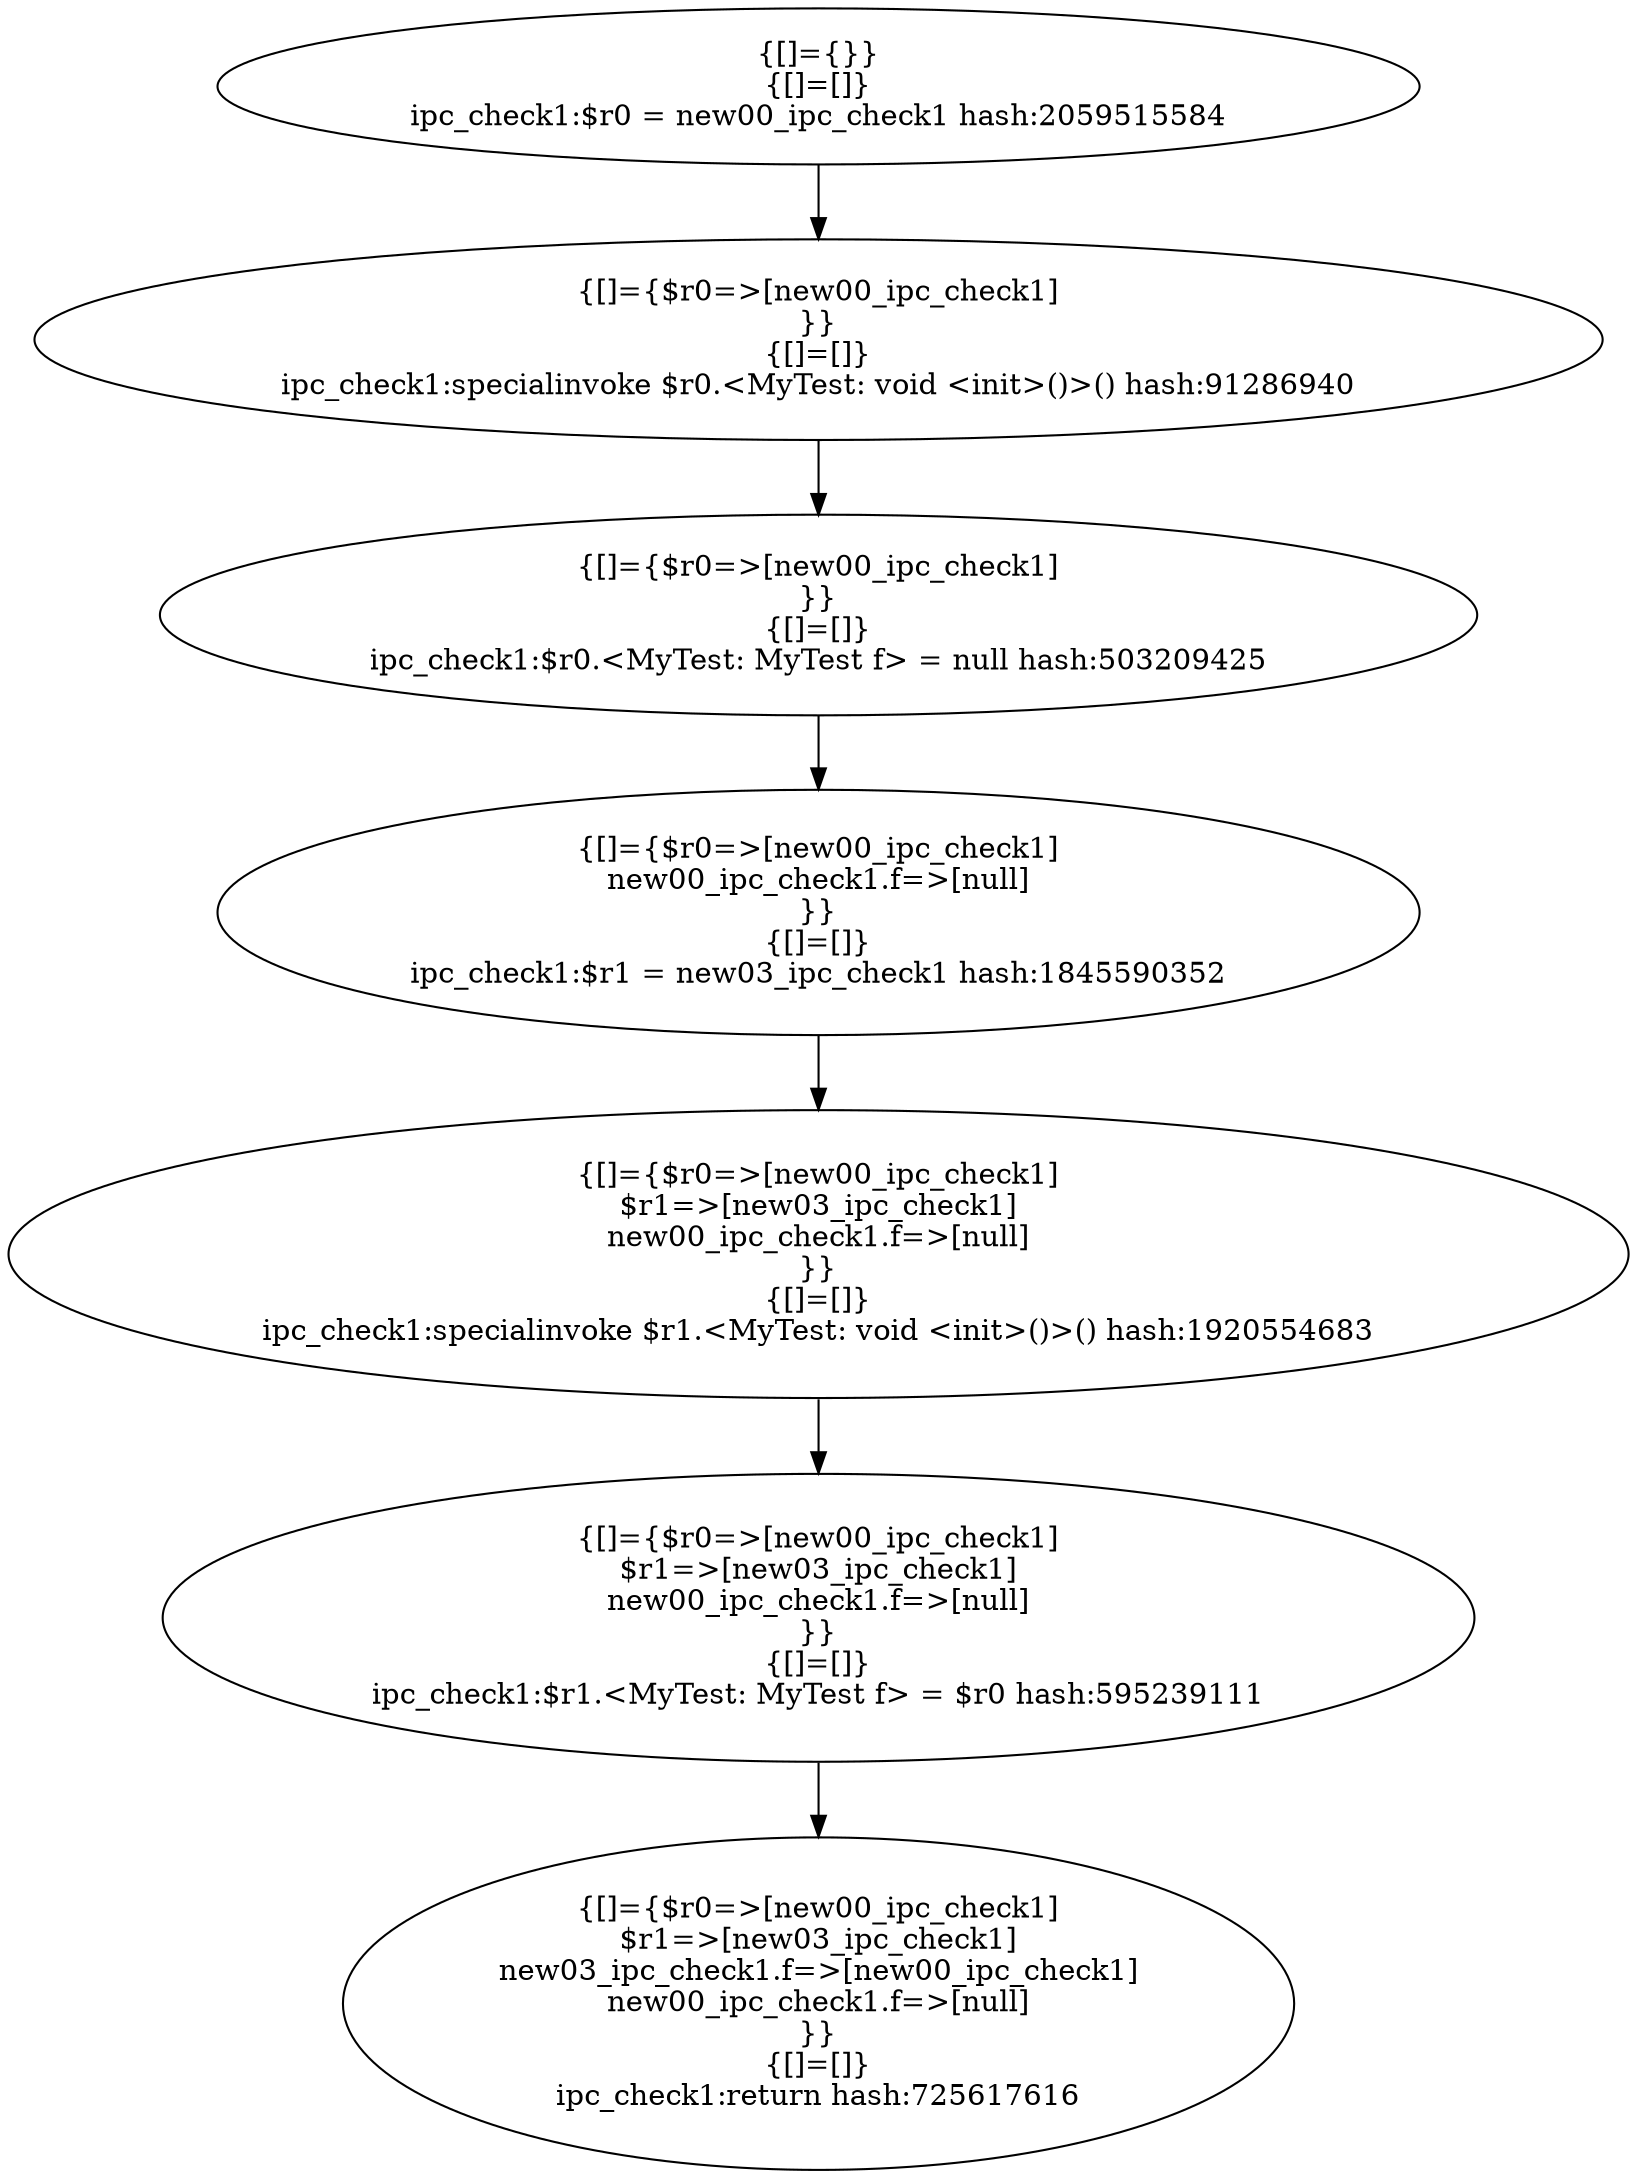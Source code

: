 digraph "./target2-mine/MyTest.ipc_check1" {
    "{[]={}}
{[]=[]}
ipc_check1:$r0 = new00_ipc_check1 hash:2059515584";
    "{[]={$r0=>[new00_ipc_check1]
}}
{[]=[]}
ipc_check1:specialinvoke $r0.<MyTest: void <init>()>() hash:91286940";
    "{[]={$r0=>[new00_ipc_check1]
}}
{[]=[]}
ipc_check1:$r0.<MyTest: MyTest f> = null hash:503209425";
    "{[]={$r0=>[new00_ipc_check1]
new00_ipc_check1.f=>[null]
}}
{[]=[]}
ipc_check1:$r1 = new03_ipc_check1 hash:1845590352";
    "{[]={$r0=>[new00_ipc_check1]
$r1=>[new03_ipc_check1]
new00_ipc_check1.f=>[null]
}}
{[]=[]}
ipc_check1:specialinvoke $r1.<MyTest: void <init>()>() hash:1920554683";
    "{[]={$r0=>[new00_ipc_check1]
$r1=>[new03_ipc_check1]
new00_ipc_check1.f=>[null]
}}
{[]=[]}
ipc_check1:$r1.<MyTest: MyTest f> = $r0 hash:595239111";
    "{[]={$r0=>[new00_ipc_check1]
$r1=>[new03_ipc_check1]
new03_ipc_check1.f=>[new00_ipc_check1]
new00_ipc_check1.f=>[null]
}}
{[]=[]}
ipc_check1:return hash:725617616";
    "{[]={}}
{[]=[]}
ipc_check1:$r0 = new00_ipc_check1 hash:2059515584"->"{[]={$r0=>[new00_ipc_check1]
}}
{[]=[]}
ipc_check1:specialinvoke $r0.<MyTest: void <init>()>() hash:91286940";
    "{[]={$r0=>[new00_ipc_check1]
}}
{[]=[]}
ipc_check1:specialinvoke $r0.<MyTest: void <init>()>() hash:91286940"->"{[]={$r0=>[new00_ipc_check1]
}}
{[]=[]}
ipc_check1:$r0.<MyTest: MyTest f> = null hash:503209425";
    "{[]={$r0=>[new00_ipc_check1]
}}
{[]=[]}
ipc_check1:$r0.<MyTest: MyTest f> = null hash:503209425"->"{[]={$r0=>[new00_ipc_check1]
new00_ipc_check1.f=>[null]
}}
{[]=[]}
ipc_check1:$r1 = new03_ipc_check1 hash:1845590352";
    "{[]={$r0=>[new00_ipc_check1]
new00_ipc_check1.f=>[null]
}}
{[]=[]}
ipc_check1:$r1 = new03_ipc_check1 hash:1845590352"->"{[]={$r0=>[new00_ipc_check1]
$r1=>[new03_ipc_check1]
new00_ipc_check1.f=>[null]
}}
{[]=[]}
ipc_check1:specialinvoke $r1.<MyTest: void <init>()>() hash:1920554683";
    "{[]={$r0=>[new00_ipc_check1]
$r1=>[new03_ipc_check1]
new00_ipc_check1.f=>[null]
}}
{[]=[]}
ipc_check1:specialinvoke $r1.<MyTest: void <init>()>() hash:1920554683"->"{[]={$r0=>[new00_ipc_check1]
$r1=>[new03_ipc_check1]
new00_ipc_check1.f=>[null]
}}
{[]=[]}
ipc_check1:$r1.<MyTest: MyTest f> = $r0 hash:595239111";
    "{[]={$r0=>[new00_ipc_check1]
$r1=>[new03_ipc_check1]
new00_ipc_check1.f=>[null]
}}
{[]=[]}
ipc_check1:$r1.<MyTest: MyTest f> = $r0 hash:595239111"->"{[]={$r0=>[new00_ipc_check1]
$r1=>[new03_ipc_check1]
new03_ipc_check1.f=>[new00_ipc_check1]
new00_ipc_check1.f=>[null]
}}
{[]=[]}
ipc_check1:return hash:725617616";
}
